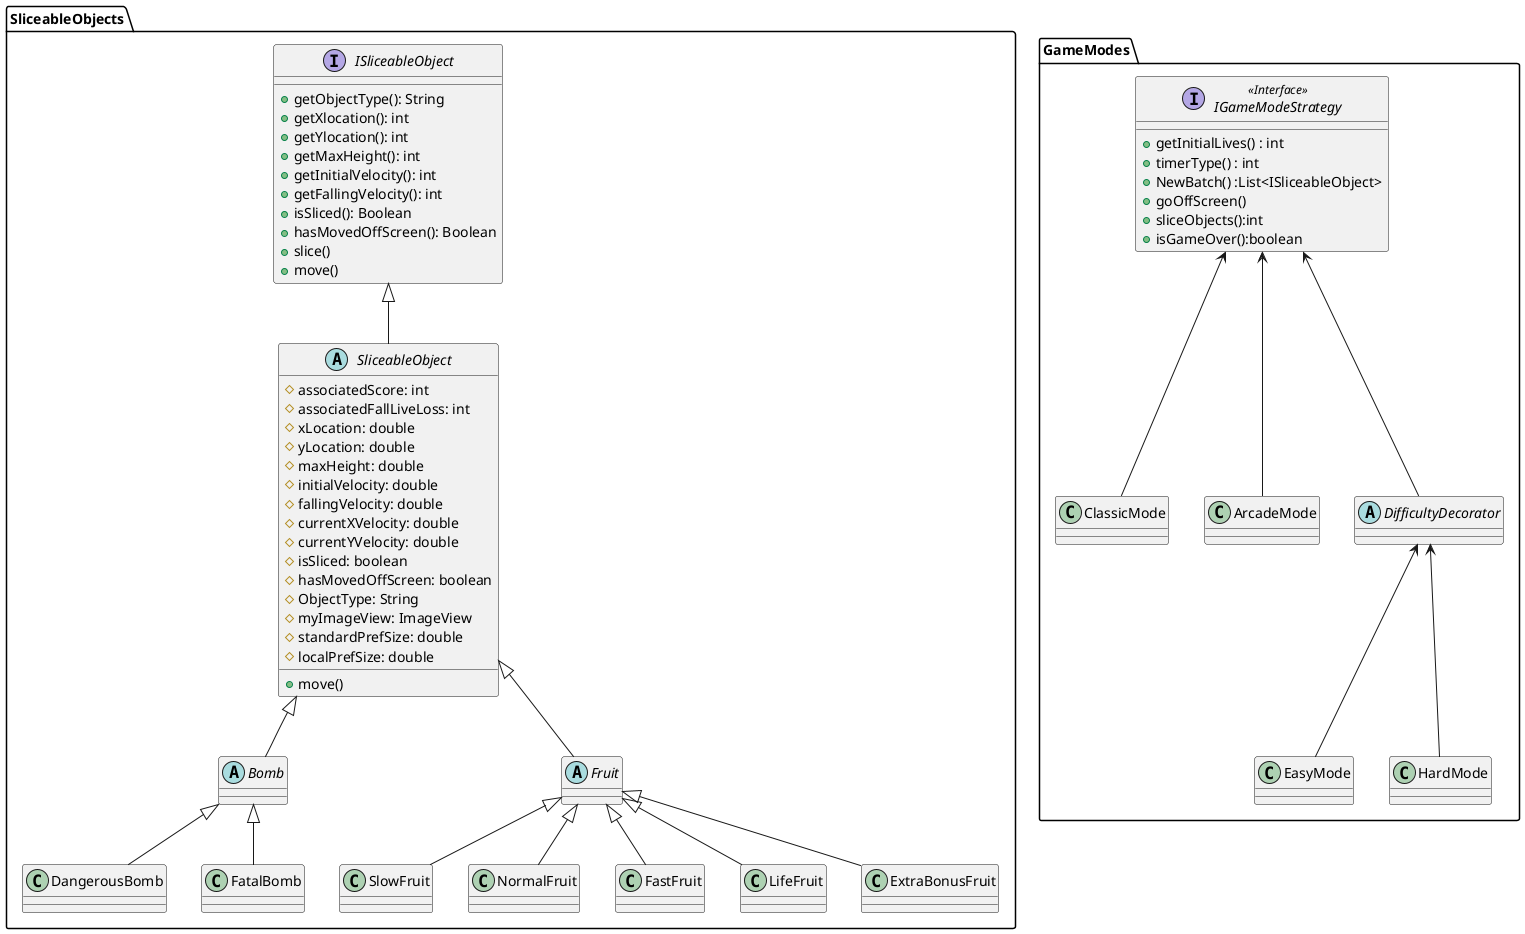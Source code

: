 @startuml

package SliceableObjects {

    interface ISliceableObject{
        +getObjectType(): String
        +getXlocation(): int
        +getYlocation(): int
        +getMaxHeight(): int
        +getInitialVelocity(): int
        +getFallingVelocity(): int
        +isSliced(): Boolean
        +hasMovedOffScreen(): Boolean
        +slice()
        +move()

    }


    abstract class Bomb
    abstract class Fruit
    abstract class SliceableObject {

        #associatedScore: int
        #associatedFallLiveLoss: int
        #xLocation: double
        #yLocation: double
        #maxHeight: double
        #initialVelocity: double
        #fallingVelocity: double
        #currentXVelocity: double
        #currentYVelocity: double
        #isSliced: boolean
        #hasMovedOffScreen: boolean
        #ObjectType: String
        #myImageView: ImageView
        #standardPrefSize: double
        #localPrefSize: double

        +move()

        }

    ISliceableObject <|-- SliceableObject

    SliceableObject <|-- Fruit
    SliceableObject <|--  Bomb

    Fruit <|-- SlowFruit
    Fruit <|-- NormalFruit
    Fruit <|-- FastFruit
    Fruit <|-- LifeFruit
    Fruit <|-- ExtraBonusFruit

    Bomb <|-- DangerousBomb
    Bomb <|-- FatalBomb


}
package GameModes {
interface IGameModeStrategy <<Interface>> {
    +getInitialLives() : int
    +timerType() : int
    +NewBatch() :List<ISliceableObject>
    +goOffScreen()
    +sliceObjects():int
    +isGameOver():boolean
}

IGameModeStrategy <-- ClassicMode
IGameModeStrategy <-- ArcadeMode

abstract class DifficultyDecorator

IGameModeStrategy <-- DifficultyDecorator

DifficultyDecorator <-- EasyMode
DifficultyDecorator <-- HardMode


}
@enduml